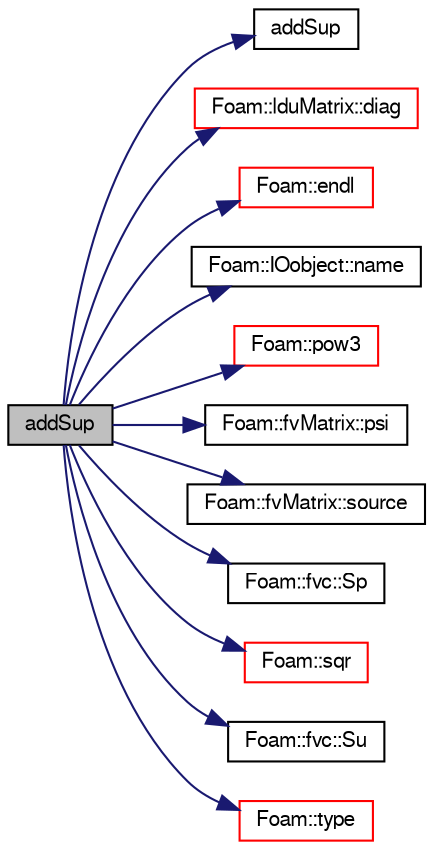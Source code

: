 digraph "addSup"
{
  bgcolor="transparent";
  edge [fontname="FreeSans",fontsize="10",labelfontname="FreeSans",labelfontsize="10"];
  node [fontname="FreeSans",fontsize="10",shape=record];
  rankdir="LR";
  Node11 [label="addSup",height=0.2,width=0.4,color="black", fillcolor="grey75", style="filled", fontcolor="black"];
  Node11 -> Node12 [color="midnightblue",fontsize="10",style="solid",fontname="FreeSans"];
  Node12 [label="addSup",height=0.2,width=0.4,color="black",URL="$a23522.html#a9c3a3fc9e70c143a42b667f4c9485ec3",tooltip="Add explicit contribution to enthalpy equation. "];
  Node11 -> Node13 [color="midnightblue",fontsize="10",style="solid",fontname="FreeSans"];
  Node13 [label="Foam::lduMatrix::diag",height=0.2,width=0.4,color="red",URL="$a26882.html#a9140aaa9630c2cba2fe28369a649f2f0"];
  Node11 -> Node16 [color="midnightblue",fontsize="10",style="solid",fontname="FreeSans"];
  Node16 [label="Foam::endl",height=0.2,width=0.4,color="red",URL="$a21124.html#a2db8fe02a0d3909e9351bb4275b23ce4",tooltip="Add newline and flush stream. "];
  Node11 -> Node18 [color="midnightblue",fontsize="10",style="solid",fontname="FreeSans"];
  Node18 [label="Foam::IOobject::name",height=0.2,width=0.4,color="black",URL="$a26142.html#acc80e00a8ac919288fb55bd14cc88bf6",tooltip="Return name. "];
  Node11 -> Node19 [color="midnightblue",fontsize="10",style="solid",fontname="FreeSans"];
  Node19 [label="Foam::pow3",height=0.2,width=0.4,color="red",URL="$a21124.html#a2e8f5d970ee4fb466536c3c46bae91fe"];
  Node11 -> Node23 [color="midnightblue",fontsize="10",style="solid",fontname="FreeSans"];
  Node23 [label="Foam::fvMatrix::psi",height=0.2,width=0.4,color="black",URL="$a22358.html#a746a21ead7ed7561097637595338028c"];
  Node11 -> Node24 [color="midnightblue",fontsize="10",style="solid",fontname="FreeSans"];
  Node24 [label="Foam::fvMatrix::source",height=0.2,width=0.4,color="black",URL="$a22358.html#a4c49d61a0e11bbdadf6646dbe3740560"];
  Node11 -> Node25 [color="midnightblue",fontsize="10",style="solid",fontname="FreeSans"];
  Node25 [label="Foam::fvc::Sp",height=0.2,width=0.4,color="black",URL="$a21134.html#acb372005d973de14c63c97ba57a82d99"];
  Node11 -> Node26 [color="midnightblue",fontsize="10",style="solid",fontname="FreeSans"];
  Node26 [label="Foam::sqr",height=0.2,width=0.4,color="red",URL="$a21124.html#a277dc11c581d53826ab5090b08f3b17b"];
  Node11 -> Node27 [color="midnightblue",fontsize="10",style="solid",fontname="FreeSans"];
  Node27 [label="Foam::fvc::Su",height=0.2,width=0.4,color="black",URL="$a21134.html#ac92e296062b7b025a96b82351c1d9b89"];
  Node11 -> Node28 [color="midnightblue",fontsize="10",style="solid",fontname="FreeSans"];
  Node28 [label="Foam::type",height=0.2,width=0.4,color="red",URL="$a21124.html#aec48583af672626378f501eb9fc32cd1",tooltip="Return the file type: DIRECTORY or FILE. "];
}
